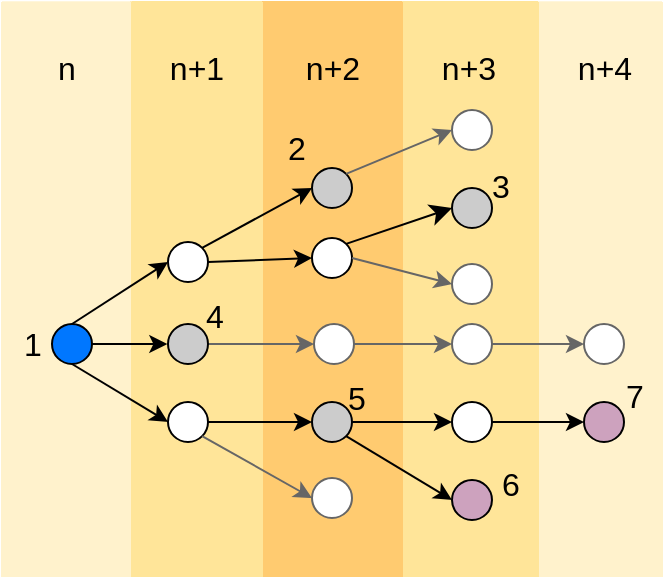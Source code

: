<mxfile version="21.3.2" type="github">
  <diagram name="第 1 页" id="HGf4OLoW3zUiOZIQQPPL">
    <mxGraphModel dx="1354" dy="981" grid="0" gridSize="10" guides="1" tooltips="1" connect="1" arrows="1" fold="1" page="0" pageScale="1" pageWidth="827" pageHeight="1169" math="0" shadow="0">
      <root>
        <mxCell id="0" />
        <mxCell id="1" parent="0" />
        <mxCell id="0hoJdStIDzNMqkLMMBlC-81" value="" style="swimlane;startSize=0;fontSize=16;strokeColor=#FFF2CC;fillColor=#FFFCE0;glass=1;fillStyle=auto;gradientColor=none;swimlaneFillColor=#FFF2CC;" parent="1" vertex="1">
          <mxGeometry x="122" y="-2" width="64" height="287" as="geometry" />
        </mxCell>
        <mxCell id="0hoJdStIDzNMqkLMMBlC-88" value="n+4" style="text;html=1;strokeColor=none;fillColor=none;align=center;verticalAlign=middle;whiteSpace=wrap;rounded=0;fontSize=16;" parent="0hoJdStIDzNMqkLMMBlC-81" vertex="1">
          <mxGeometry x="19.5" y="17.5" width="31" height="30" as="geometry" />
        </mxCell>
        <mxCell id="0hoJdStIDzNMqkLMMBlC-57" value="" style="ellipse;whiteSpace=wrap;html=1;aspect=fixed;fontSize=16;fillColor=#CDA2BE;" parent="0hoJdStIDzNMqkLMMBlC-81" vertex="1">
          <mxGeometry x="25" y="200" width="20" height="20" as="geometry" />
        </mxCell>
        <mxCell id="rrmqXGZm7f-34n-5RJaN-6" value="7" style="text;html=1;strokeColor=none;fillColor=none;align=center;verticalAlign=middle;whiteSpace=wrap;rounded=0;fontSize=16;" vertex="1" parent="0hoJdStIDzNMqkLMMBlC-81">
          <mxGeometry x="37" y="186" width="27" height="21" as="geometry" />
        </mxCell>
        <mxCell id="0hoJdStIDzNMqkLMMBlC-80" value="" style="swimlane;startSize=0;fontSize=16;strokeColor=#FFE599;swimlaneFillColor=#FFE599;" parent="1" vertex="1">
          <mxGeometry x="56" y="-2" width="68" height="287" as="geometry" />
        </mxCell>
        <mxCell id="0hoJdStIDzNMqkLMMBlC-87" value="n+3" style="text;html=1;strokeColor=none;fillColor=none;align=center;verticalAlign=middle;whiteSpace=wrap;rounded=0;fontSize=16;" parent="0hoJdStIDzNMqkLMMBlC-80" vertex="1">
          <mxGeometry x="17.5" y="17.5" width="31" height="30" as="geometry" />
        </mxCell>
        <mxCell id="0hoJdStIDzNMqkLMMBlC-48" value="" style="ellipse;whiteSpace=wrap;html=1;aspect=fixed;fontSize=16;strokeColor=#666666;" parent="0hoJdStIDzNMqkLMMBlC-80" vertex="1">
          <mxGeometry x="25" y="131" width="20" height="20" as="geometry" />
        </mxCell>
        <mxCell id="0hoJdStIDzNMqkLMMBlC-37" value="" style="ellipse;whiteSpace=wrap;html=1;aspect=fixed;fontSize=16;fillColor=#CDA2BE;" parent="0hoJdStIDzNMqkLMMBlC-80" vertex="1">
          <mxGeometry x="25" y="239" width="20" height="20" as="geometry" />
        </mxCell>
        <mxCell id="0hoJdStIDzNMqkLMMBlC-51" value="" style="ellipse;whiteSpace=wrap;html=1;aspect=fixed;fontSize=16;strokeColor=#666666;" parent="0hoJdStIDzNMqkLMMBlC-80" vertex="1">
          <mxGeometry x="25" y="54" width="20" height="20" as="geometry" />
        </mxCell>
        <mxCell id="0hoJdStIDzNMqkLMMBlC-38" value="" style="ellipse;whiteSpace=wrap;html=1;aspect=fixed;fontSize=16;fillColor=#FFFFFF;" parent="0hoJdStIDzNMqkLMMBlC-80" vertex="1">
          <mxGeometry x="25" y="200" width="20" height="20" as="geometry" />
        </mxCell>
        <mxCell id="0hoJdStIDzNMqkLMMBlC-49" value="" style="ellipse;whiteSpace=wrap;html=1;aspect=fixed;fontSize=16;fillColor=#CCCCCC;" parent="0hoJdStIDzNMqkLMMBlC-80" vertex="1">
          <mxGeometry x="25" y="93" width="20" height="20" as="geometry" />
        </mxCell>
        <mxCell id="0hoJdStIDzNMqkLMMBlC-62" value="3" style="text;html=1;strokeColor=none;fillColor=none;align=center;verticalAlign=middle;whiteSpace=wrap;rounded=0;fontSize=16;" parent="0hoJdStIDzNMqkLMMBlC-80" vertex="1">
          <mxGeometry x="36" y="81" width="27" height="21" as="geometry" />
        </mxCell>
        <mxCell id="rrmqXGZm7f-34n-5RJaN-5" value="6" style="text;html=1;strokeColor=none;fillColor=none;align=center;verticalAlign=middle;whiteSpace=wrap;rounded=0;fontSize=16;" vertex="1" parent="0hoJdStIDzNMqkLMMBlC-80">
          <mxGeometry x="41" y="230" width="27" height="21" as="geometry" />
        </mxCell>
        <mxCell id="0hoJdStIDzNMqkLMMBlC-77" value="" style="swimlane;startSize=0;fontSize=16;strokeColor=#FFCB70;fillColor=#FFB570;swimlaneFillColor=#FFCB70;" parent="1" vertex="1">
          <mxGeometry x="-14" y="-2" width="70" height="287" as="geometry" />
        </mxCell>
        <mxCell id="0hoJdStIDzNMqkLMMBlC-86" value="n+2" style="text;html=1;strokeColor=none;fillColor=none;align=center;verticalAlign=middle;whiteSpace=wrap;rounded=0;fontSize=16;" parent="0hoJdStIDzNMqkLMMBlC-77" vertex="1">
          <mxGeometry x="19.5" y="17.5" width="31" height="30" as="geometry" />
        </mxCell>
        <mxCell id="0hoJdStIDzNMqkLMMBlC-32" value="" style="ellipse;whiteSpace=wrap;html=1;aspect=fixed;fontSize=16;strokeColor=#666666;" parent="0hoJdStIDzNMqkLMMBlC-77" vertex="1">
          <mxGeometry x="25" y="238" width="20" height="20" as="geometry" />
        </mxCell>
        <mxCell id="0hoJdStIDzNMqkLMMBlC-33" value="" style="ellipse;whiteSpace=wrap;html=1;aspect=fixed;fontSize=16;fillColor=#CCCCCC;" parent="0hoJdStIDzNMqkLMMBlC-77" vertex="1">
          <mxGeometry x="25" y="200" width="20" height="20" as="geometry" />
        </mxCell>
        <mxCell id="0hoJdStIDzNMqkLMMBlC-27" value="" style="ellipse;whiteSpace=wrap;html=1;aspect=fixed;fontSize=16;" parent="0hoJdStIDzNMqkLMMBlC-77" vertex="1">
          <mxGeometry x="25" y="118" width="20" height="20" as="geometry" />
        </mxCell>
        <mxCell id="0hoJdStIDzNMqkLMMBlC-9" value="" style="ellipse;whiteSpace=wrap;html=1;aspect=fixed;fontSize=16;fillColor=#CCCCCC;" parent="0hoJdStIDzNMqkLMMBlC-77" vertex="1">
          <mxGeometry x="25" y="83" width="20" height="20" as="geometry" />
        </mxCell>
        <mxCell id="0hoJdStIDzNMqkLMMBlC-61" value="2" style="text;html=1;strokeColor=none;fillColor=none;align=center;verticalAlign=middle;whiteSpace=wrap;rounded=0;fontSize=16;" parent="0hoJdStIDzNMqkLMMBlC-77" vertex="1">
          <mxGeometry x="4" y="62" width="27" height="21" as="geometry" />
        </mxCell>
        <mxCell id="0hoJdStIDzNMqkLMMBlC-64" value="5" style="text;html=1;strokeColor=none;fillColor=none;align=center;verticalAlign=middle;whiteSpace=wrap;rounded=0;fontSize=16;" parent="0hoJdStIDzNMqkLMMBlC-77" vertex="1">
          <mxGeometry x="34" y="187" width="27" height="21" as="geometry" />
        </mxCell>
        <mxCell id="0hoJdStIDzNMqkLMMBlC-76" value="" style="swimlane;startSize=0;fontSize=16;strokeColor=#FFE599;swimlaneFillColor=#FFE599;" parent="1" vertex="1">
          <mxGeometry x="-80" y="-2" width="66" height="287" as="geometry" />
        </mxCell>
        <mxCell id="0hoJdStIDzNMqkLMMBlC-85" value="n+1" style="text;html=1;strokeColor=none;fillColor=none;align=center;verticalAlign=middle;whiteSpace=wrap;rounded=0;fontSize=16;" parent="0hoJdStIDzNMqkLMMBlC-76" vertex="1">
          <mxGeometry x="17.5" y="17.5" width="31" height="30" as="geometry" />
        </mxCell>
        <mxCell id="0hoJdStIDzNMqkLMMBlC-5" value="" style="ellipse;whiteSpace=wrap;html=1;aspect=fixed;fontSize=16;" parent="0hoJdStIDzNMqkLMMBlC-76" vertex="1">
          <mxGeometry x="19" y="200" width="20" height="20" as="geometry" />
        </mxCell>
        <mxCell id="0hoJdStIDzNMqkLMMBlC-2" value="" style="ellipse;whiteSpace=wrap;html=1;aspect=fixed;fontSize=16;" parent="0hoJdStIDzNMqkLMMBlC-76" vertex="1">
          <mxGeometry x="19" y="120" width="20" height="20" as="geometry" />
        </mxCell>
        <mxCell id="0hoJdStIDzNMqkLMMBlC-63" value="4" style="text;html=1;strokeColor=none;fillColor=none;align=center;verticalAlign=middle;whiteSpace=wrap;rounded=0;fontSize=16;" parent="0hoJdStIDzNMqkLMMBlC-76" vertex="1">
          <mxGeometry x="29" y="146" width="27" height="21" as="geometry" />
        </mxCell>
        <mxCell id="0hoJdStIDzNMqkLMMBlC-70" value="" style="swimlane;startSize=0;fontSize=16;strokeColor=#FFF2CC;fillColor=#FFFCE0;glass=1;fillStyle=auto;gradientColor=none;swimlaneFillColor=#FFF2CC;" parent="1" vertex="1">
          <mxGeometry x="-144" y="-2" width="64" height="287" as="geometry" />
        </mxCell>
        <mxCell id="0hoJdStIDzNMqkLMMBlC-84" value="n" style="text;html=1;strokeColor=none;fillColor=none;align=center;verticalAlign=middle;whiteSpace=wrap;rounded=0;fontSize=16;" parent="0hoJdStIDzNMqkLMMBlC-70" vertex="1">
          <mxGeometry x="16.5" y="17.5" width="31" height="30" as="geometry" />
        </mxCell>
        <mxCell id="0hoJdStIDzNMqkLMMBlC-60" value="1" style="text;html=1;strokeColor=none;fillColor=none;align=center;verticalAlign=middle;whiteSpace=wrap;rounded=0;fontSize=16;" parent="0hoJdStIDzNMqkLMMBlC-70" vertex="1">
          <mxGeometry x="2" y="160" width="27" height="21" as="geometry" />
        </mxCell>
        <mxCell id="0hoJdStIDzNMqkLMMBlC-6" style="edgeStyle=none;curved=1;rounded=0;orthogonalLoop=1;jettySize=auto;html=1;exitX=0.5;exitY=0;exitDx=0;exitDy=0;entryX=0;entryY=0.5;entryDx=0;entryDy=0;fontSize=12;startSize=8;endSize=6;" parent="1" source="0hoJdStIDzNMqkLMMBlC-1" target="0hoJdStIDzNMqkLMMBlC-2" edge="1">
          <mxGeometry relative="1" as="geometry" />
        </mxCell>
        <mxCell id="0hoJdStIDzNMqkLMMBlC-7" style="edgeStyle=none;curved=1;rounded=0;orthogonalLoop=1;jettySize=auto;html=1;exitX=1;exitY=0.5;exitDx=0;exitDy=0;fontSize=12;startSize=8;endSize=6;" parent="1" source="0hoJdStIDzNMqkLMMBlC-1" edge="1">
          <mxGeometry relative="1" as="geometry">
            <mxPoint x="-61.333" y="169" as="targetPoint" />
          </mxGeometry>
        </mxCell>
        <mxCell id="0hoJdStIDzNMqkLMMBlC-8" style="edgeStyle=none;curved=1;rounded=0;orthogonalLoop=1;jettySize=auto;html=1;exitX=0.5;exitY=1;exitDx=0;exitDy=0;entryX=0;entryY=0.5;entryDx=0;entryDy=0;fontSize=12;startSize=8;endSize=6;" parent="1" source="0hoJdStIDzNMqkLMMBlC-1" target="0hoJdStIDzNMqkLMMBlC-5" edge="1">
          <mxGeometry relative="1" as="geometry" />
        </mxCell>
        <mxCell id="0hoJdStIDzNMqkLMMBlC-1" value="" style="ellipse;whiteSpace=wrap;html=1;aspect=fixed;fontSize=16;fillColor=#0077FF;" parent="1" vertex="1">
          <mxGeometry x="-119" y="159" width="20" height="20" as="geometry" />
        </mxCell>
        <mxCell id="0hoJdStIDzNMqkLMMBlC-28" style="edgeStyle=none;curved=1;rounded=0;orthogonalLoop=1;jettySize=auto;html=1;exitX=1;exitY=0;exitDx=0;exitDy=0;entryX=0;entryY=0.5;entryDx=0;entryDy=0;fontSize=12;startSize=8;endSize=6;" parent="1" source="0hoJdStIDzNMqkLMMBlC-2" target="0hoJdStIDzNMqkLMMBlC-9" edge="1">
          <mxGeometry relative="1" as="geometry" />
        </mxCell>
        <mxCell id="0hoJdStIDzNMqkLMMBlC-29" style="edgeStyle=none;curved=1;rounded=0;orthogonalLoop=1;jettySize=auto;html=1;exitX=1;exitY=0.5;exitDx=0;exitDy=0;entryX=0;entryY=0.5;entryDx=0;entryDy=0;fontSize=12;startSize=8;endSize=6;" parent="1" source="0hoJdStIDzNMqkLMMBlC-2" target="0hoJdStIDzNMqkLMMBlC-27" edge="1">
          <mxGeometry relative="1" as="geometry" />
        </mxCell>
        <mxCell id="0hoJdStIDzNMqkLMMBlC-34" style="edgeStyle=none;curved=1;rounded=0;orthogonalLoop=1;jettySize=auto;html=1;exitX=1;exitY=0.5;exitDx=0;exitDy=0;entryX=0;entryY=0.5;entryDx=0;entryDy=0;fontSize=12;startSize=8;endSize=6;strokeColor=#666666;" parent="1" source="0hoJdStIDzNMqkLMMBlC-3" target="0hoJdStIDzNMqkLMMBlC-31" edge="1">
          <mxGeometry relative="1" as="geometry" />
        </mxCell>
        <mxCell id="0hoJdStIDzNMqkLMMBlC-3" value="" style="ellipse;whiteSpace=wrap;html=1;aspect=fixed;fontSize=16;fillColor=#CCCCCC;" parent="1" vertex="1">
          <mxGeometry x="-61" y="159" width="20" height="20" as="geometry" />
        </mxCell>
        <mxCell id="0hoJdStIDzNMqkLMMBlC-35" style="edgeStyle=none;curved=1;rounded=0;orthogonalLoop=1;jettySize=auto;html=1;exitX=1;exitY=0.5;exitDx=0;exitDy=0;entryX=0;entryY=0.5;entryDx=0;entryDy=0;fontSize=12;startSize=8;endSize=6;" parent="1" source="0hoJdStIDzNMqkLMMBlC-5" target="0hoJdStIDzNMqkLMMBlC-33" edge="1">
          <mxGeometry relative="1" as="geometry" />
        </mxCell>
        <mxCell id="0hoJdStIDzNMqkLMMBlC-36" style="edgeStyle=none;curved=1;rounded=0;orthogonalLoop=1;jettySize=auto;html=1;exitX=1;exitY=1;exitDx=0;exitDy=0;entryX=0;entryY=0.5;entryDx=0;entryDy=0;fontSize=12;startSize=8;endSize=6;strokeColor=#666666;" parent="1" source="0hoJdStIDzNMqkLMMBlC-5" target="0hoJdStIDzNMqkLMMBlC-32" edge="1">
          <mxGeometry relative="1" as="geometry" />
        </mxCell>
        <mxCell id="0hoJdStIDzNMqkLMMBlC-54" style="edgeStyle=none;curved=1;rounded=0;orthogonalLoop=1;jettySize=auto;html=1;exitX=1;exitY=0;exitDx=0;exitDy=0;entryX=0;entryY=0.5;entryDx=0;entryDy=0;fontSize=12;startSize=8;endSize=6;strokeColor=#666666;" parent="1" source="0hoJdStIDzNMqkLMMBlC-9" target="0hoJdStIDzNMqkLMMBlC-51" edge="1">
          <mxGeometry relative="1" as="geometry" />
        </mxCell>
        <mxCell id="0hoJdStIDzNMqkLMMBlC-56" style="edgeStyle=none;curved=1;rounded=0;orthogonalLoop=1;jettySize=auto;html=1;exitX=1;exitY=0.5;exitDx=0;exitDy=0;entryX=0;entryY=0.5;entryDx=0;entryDy=0;fontSize=12;startSize=8;endSize=6;strokeColor=#666666;" parent="1" source="0hoJdStIDzNMqkLMMBlC-27" target="0hoJdStIDzNMqkLMMBlC-48" edge="1">
          <mxGeometry relative="1" as="geometry" />
        </mxCell>
        <mxCell id="0hoJdStIDzNMqkLMMBlC-89" style="edgeStyle=none;curved=1;rounded=0;orthogonalLoop=1;jettySize=auto;html=1;exitX=1;exitY=0;exitDx=0;exitDy=0;entryX=0;entryY=0.5;entryDx=0;entryDy=0;fontSize=12;startSize=8;endSize=8;" parent="1" source="0hoJdStIDzNMqkLMMBlC-27" target="0hoJdStIDzNMqkLMMBlC-49" edge="1">
          <mxGeometry relative="1" as="geometry" />
        </mxCell>
        <mxCell id="0hoJdStIDzNMqkLMMBlC-44" style="edgeStyle=none;curved=1;rounded=0;orthogonalLoop=1;jettySize=auto;html=1;exitX=1;exitY=0.5;exitDx=0;exitDy=0;entryX=0;entryY=0.5;entryDx=0;entryDy=0;fontSize=12;startSize=8;endSize=6;strokeColor=#666666;" parent="1" source="0hoJdStIDzNMqkLMMBlC-31" target="0hoJdStIDzNMqkLMMBlC-42" edge="1">
          <mxGeometry relative="1" as="geometry" />
        </mxCell>
        <mxCell id="0hoJdStIDzNMqkLMMBlC-31" value="" style="ellipse;whiteSpace=wrap;html=1;aspect=fixed;fontSize=16;strokeColor=#666666;" parent="1" vertex="1">
          <mxGeometry x="12" y="159" width="20" height="20" as="geometry" />
        </mxCell>
        <mxCell id="0hoJdStIDzNMqkLMMBlC-40" style="edgeStyle=none;curved=1;rounded=0;orthogonalLoop=1;jettySize=auto;html=1;exitX=1;exitY=0.5;exitDx=0;exitDy=0;entryX=0;entryY=0.5;entryDx=0;entryDy=0;fontSize=12;startSize=8;endSize=6;" parent="1" source="0hoJdStIDzNMqkLMMBlC-33" target="0hoJdStIDzNMqkLMMBlC-38" edge="1">
          <mxGeometry relative="1" as="geometry" />
        </mxCell>
        <mxCell id="0hoJdStIDzNMqkLMMBlC-41" style="edgeStyle=none;curved=1;rounded=0;orthogonalLoop=1;jettySize=auto;html=1;exitX=1;exitY=1;exitDx=0;exitDy=0;entryX=0;entryY=0.5;entryDx=0;entryDy=0;fontSize=12;startSize=8;endSize=6;" parent="1" source="0hoJdStIDzNMqkLMMBlC-33" target="0hoJdStIDzNMqkLMMBlC-37" edge="1">
          <mxGeometry relative="1" as="geometry" />
        </mxCell>
        <mxCell id="0hoJdStIDzNMqkLMMBlC-59" style="edgeStyle=none;curved=1;rounded=0;orthogonalLoop=1;jettySize=auto;html=1;exitX=1;exitY=0.5;exitDx=0;exitDy=0;entryX=0;entryY=0.5;entryDx=0;entryDy=0;fontSize=12;startSize=8;endSize=6;" parent="1" source="0hoJdStIDzNMqkLMMBlC-38" target="0hoJdStIDzNMqkLMMBlC-57" edge="1">
          <mxGeometry relative="1" as="geometry" />
        </mxCell>
        <mxCell id="0hoJdStIDzNMqkLMMBlC-47" style="edgeStyle=none;curved=1;rounded=0;orthogonalLoop=1;jettySize=auto;html=1;exitX=1;exitY=0.5;exitDx=0;exitDy=0;entryX=0;entryY=0.5;entryDx=0;entryDy=0;fontSize=12;startSize=8;endSize=6;strokeColor=#666666;" parent="1" source="0hoJdStIDzNMqkLMMBlC-42" target="0hoJdStIDzNMqkLMMBlC-46" edge="1">
          <mxGeometry relative="1" as="geometry" />
        </mxCell>
        <mxCell id="0hoJdStIDzNMqkLMMBlC-42" value="" style="ellipse;whiteSpace=wrap;html=1;aspect=fixed;fontSize=16;strokeColor=#666666;" parent="1" vertex="1">
          <mxGeometry x="81" y="159" width="20" height="20" as="geometry" />
        </mxCell>
        <mxCell id="0hoJdStIDzNMqkLMMBlC-46" value="" style="ellipse;whiteSpace=wrap;html=1;aspect=fixed;fontSize=16;strokeColor=#666666;" parent="1" vertex="1">
          <mxGeometry x="147" y="159" width="20" height="20" as="geometry" />
        </mxCell>
      </root>
    </mxGraphModel>
  </diagram>
</mxfile>

